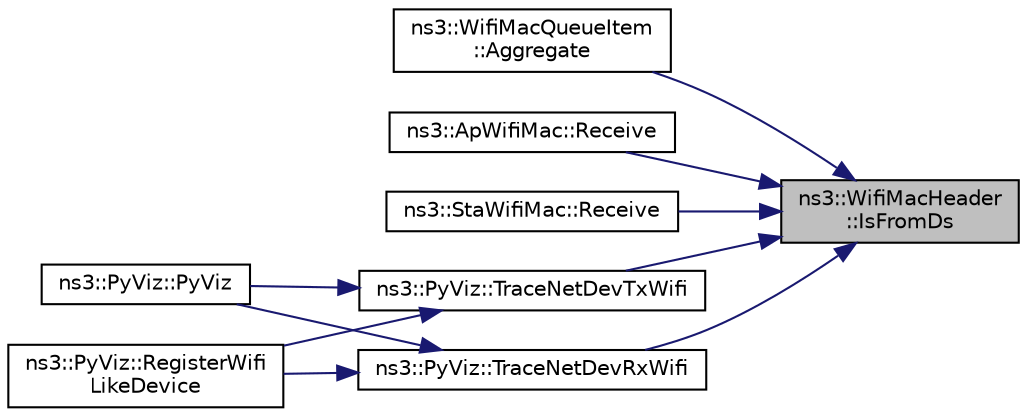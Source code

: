 digraph "ns3::WifiMacHeader::IsFromDs"
{
 // LATEX_PDF_SIZE
  edge [fontname="Helvetica",fontsize="10",labelfontname="Helvetica",labelfontsize="10"];
  node [fontname="Helvetica",fontsize="10",shape=record];
  rankdir="RL";
  Node1 [label="ns3::WifiMacHeader\l::IsFromDs",height=0.2,width=0.4,color="black", fillcolor="grey75", style="filled", fontcolor="black",tooltip=" "];
  Node1 -> Node2 [dir="back",color="midnightblue",fontsize="10",style="solid",fontname="Helvetica"];
  Node2 [label="ns3::WifiMacQueueItem\l::Aggregate",height=0.2,width=0.4,color="black", fillcolor="white", style="filled",URL="$classns3_1_1_wifi_mac_queue_item.html#a0abe5f26b4b98ee3cbe5dcc80f5e78ac",tooltip="Aggregate the MSDU contained in the given MPDU to this MPDU (thus constituting an A-MSDU)."];
  Node1 -> Node3 [dir="back",color="midnightblue",fontsize="10",style="solid",fontname="Helvetica"];
  Node3 [label="ns3::ApWifiMac::Receive",height=0.2,width=0.4,color="black", fillcolor="white", style="filled",URL="$classns3_1_1_ap_wifi_mac.html#af264125e11c4d132d18966a6aa02ace5",tooltip="This method acts as the MacRxMiddle receive callback and is invoked to notify us that a frame has bee..."];
  Node1 -> Node4 [dir="back",color="midnightblue",fontsize="10",style="solid",fontname="Helvetica"];
  Node4 [label="ns3::StaWifiMac::Receive",height=0.2,width=0.4,color="black", fillcolor="white", style="filled",URL="$classns3_1_1_sta_wifi_mac.html#a3ccd3b2dd36c5b80ba53eb57b6c96e96",tooltip="Handle a received packet."];
  Node1 -> Node5 [dir="back",color="midnightblue",fontsize="10",style="solid",fontname="Helvetica"];
  Node5 [label="ns3::PyViz::TraceNetDevRxWifi",height=0.2,width=0.4,color="black", fillcolor="white", style="filled",URL="$classns3_1_1_py_viz.html#ac785f73ba91713d993c8174b7eb1def3",tooltip="WIFI receive trace callback function."];
  Node5 -> Node6 [dir="back",color="midnightblue",fontsize="10",style="solid",fontname="Helvetica"];
  Node6 [label="ns3::PyViz::PyViz",height=0.2,width=0.4,color="black", fillcolor="white", style="filled",URL="$classns3_1_1_py_viz.html#ac8be400fd6c2f4054885d6b5a6015b81",tooltip=" "];
  Node5 -> Node7 [dir="back",color="midnightblue",fontsize="10",style="solid",fontname="Helvetica"];
  Node7 [label="ns3::PyViz::RegisterWifi\lLikeDevice",height=0.2,width=0.4,color="black", fillcolor="white", style="filled",URL="$classns3_1_1_py_viz.html#a8c41fd7483bc8fc914a41dc29e7e5b27",tooltip="Register WIFI like device function."];
  Node1 -> Node8 [dir="back",color="midnightblue",fontsize="10",style="solid",fontname="Helvetica"];
  Node8 [label="ns3::PyViz::TraceNetDevTxWifi",height=0.2,width=0.4,color="black", fillcolor="white", style="filled",URL="$classns3_1_1_py_viz.html#ae4136d77a02d183111343f4cb02c6c01",tooltip="WIFI transmit trace callback function."];
  Node8 -> Node6 [dir="back",color="midnightblue",fontsize="10",style="solid",fontname="Helvetica"];
  Node8 -> Node7 [dir="back",color="midnightblue",fontsize="10",style="solid",fontname="Helvetica"];
}
